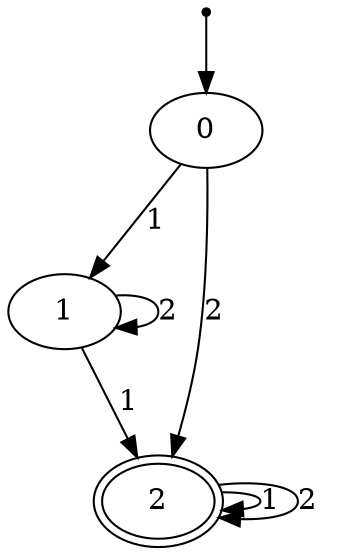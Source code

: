 digraph a { 
F0[shape=point] ;
F0->0 ;
0->1 [label="1"] ;
0->2 [label="2"] ;
1 ;
1->2 [label="1"] ;
1->1 [label="2"] ;
2[peripheries=2] ;
2->2 [label="1"] ;
2->2 [label="2"] ;

 }